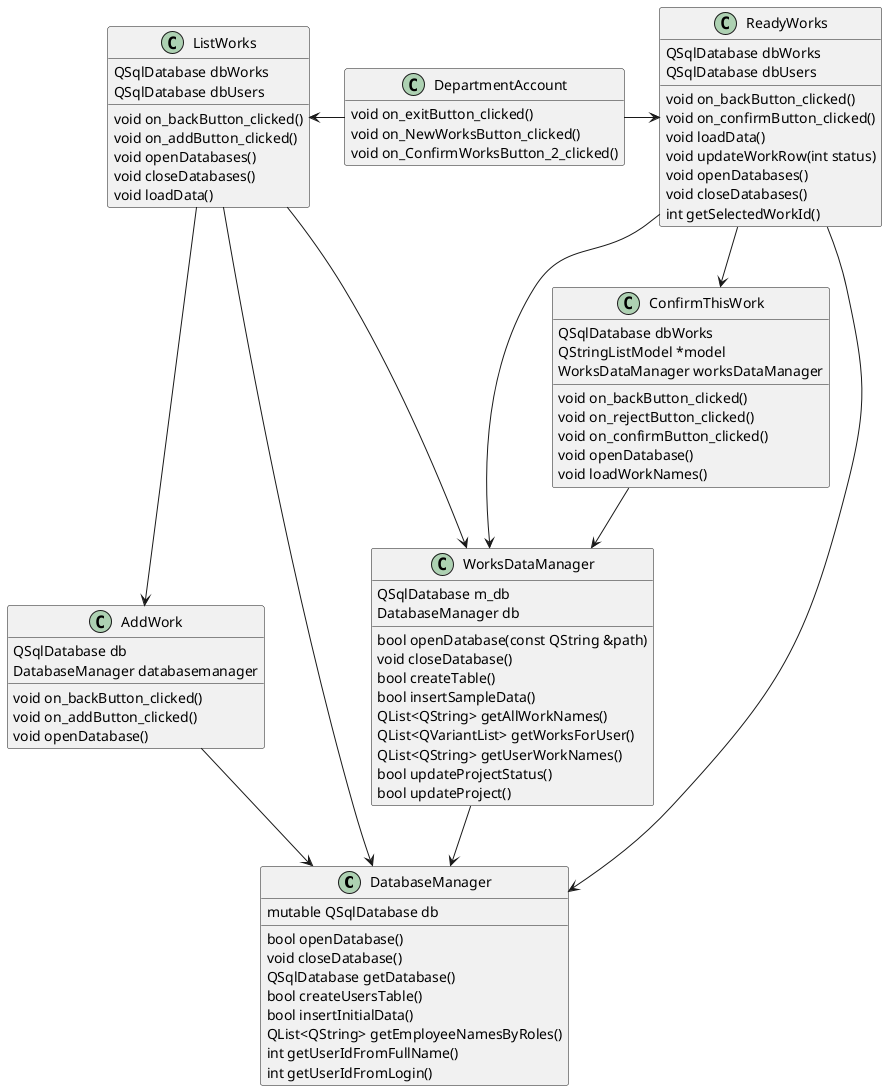 @startuml

hide empty methods
hide empty members

 
class DatabaseManager
{
 bool openDatabase()
 void closeDatabase()
 QSqlDatabase getDatabase()
 bool createUsersTable()
 bool insertInitialData()
 QList<QString> getEmployeeNamesByRoles()
 int getUserIdFromFullName()
 int getUserIdFromLogin()
 mutable QSqlDatabase db
}

class WorksDataManager
{
 bool openDatabase(const QString &path)
 void closeDatabase()
 bool createTable()
 bool insertSampleData()
 QList<QString> getAllWorkNames()
 QList<QVariantList> getWorksForUser()
 QList<QString> getUserWorkNames()
 bool updateProjectStatus()
 bool updateProject()
 QSqlDatabase m_db
 DatabaseManager db

}


class AddWork
{
  void on_backButton_clicked()
  void on_addButton_clicked()
  QSqlDatabase db
  void openDatabase()
  DatabaseManager databasemanager
}

class ConfirmThisWork
{
  void on_backButton_clicked()
  void on_rejectButton_clicked()
  void on_confirmButton_clicked()
  QSqlDatabase dbWorks
  QStringListModel *model
  WorksDataManager worksDataManager
  void openDatabase()
  void loadWorkNames()
}

class DepartmentAccount
{
  void on_exitButton_clicked()
  void on_NewWorksButton_clicked()
  void on_ConfirmWorksButton_2_clicked()
}

class ListWorks
{
  
  void on_backButton_clicked()
  void on_addButton_clicked()
  QSqlDatabase dbWorks
  QSqlDatabase dbUsers
  void openDatabases()
  void closeDatabases()
  void loadData()
}

class ReadyWorks
{
  void on_backButton_clicked()
  void on_confirmButton_clicked()
  void loadData()
  void updateWorkRow(int status)
  QSqlDatabase dbWorks
  QSqlDatabase dbUsers
  void openDatabases()
  void closeDatabases()
  int getSelectedWorkId()
}


DepartmentAccount -l-> ListWorks
DepartmentAccount -r-> ReadyWorks

ReadyWorks --> ConfirmThisWork

ListWorks --> AddWork

WorksDataManager --> DatabaseManager


AddWork -r-> DatabaseManager
ConfirmThisWork --> WorksDataManager
ListWorks --> WorksDataManager
ListWorks --> DatabaseManager
ReadyWorks --> WorksDataManager
ReadyWorks --> DatabaseManager


@enduml